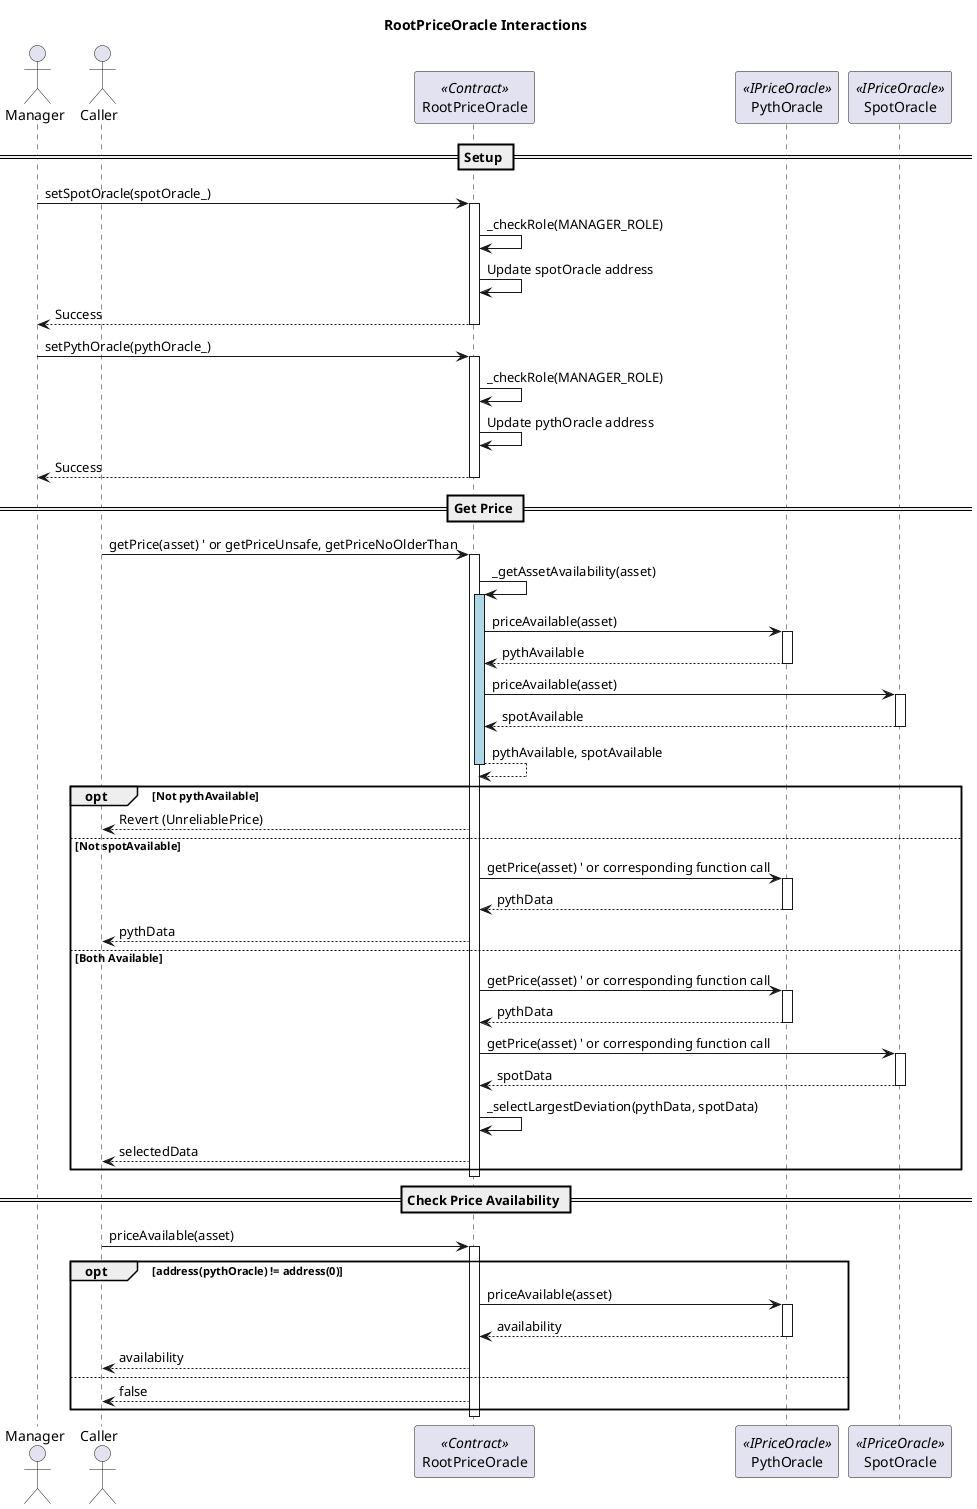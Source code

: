 @startuml RootPriceOracle_Sequence
title RootPriceOracle Interactions

actor Manager
actor Caller
participant RootPriceOracle <<Contract>>
participant PythOracle <<IPriceOracle>>
participant SpotOracle <<IPriceOracle>>

== Setup ==
Manager -> RootPriceOracle: setSpotOracle(spotOracle_)
activate RootPriceOracle
RootPriceOracle -> RootPriceOracle: _checkRole(MANAGER_ROLE)
RootPriceOracle -> RootPriceOracle: Update spotOracle address
RootPriceOracle --> Manager: Success
deactivate RootPriceOracle

Manager -> RootPriceOracle: setPythOracle(pythOracle_)
activate RootPriceOracle
RootPriceOracle -> RootPriceOracle: _checkRole(MANAGER_ROLE)
RootPriceOracle -> RootPriceOracle: Update pythOracle address
RootPriceOracle --> Manager: Success
deactivate RootPriceOracle

== Get Price ==
Caller -> RootPriceOracle: getPrice(asset) ' or getPriceUnsafe, getPriceNoOlderThan
activate RootPriceOracle

RootPriceOracle -> RootPriceOracle: _getAssetAvailability(asset)
activate RootPriceOracle #LightBlue
 RootPriceOracle -> PythOracle: priceAvailable(asset)
 activate PythOracle
 PythOracle --> RootPriceOracle: pythAvailable
 deactivate PythOracle
 RootPriceOracle -> SpotOracle: priceAvailable(asset)
 activate SpotOracle
 SpotOracle --> RootPriceOracle: spotAvailable
 deactivate SpotOracle
RootPriceOracle --> RootPriceOracle: pythAvailable, spotAvailable
deactivate RootPriceOracle #LightBlue

opt Not pythAvailable
 RootPriceOracle --> Caller: Revert (UnreliablePrice)
else Not spotAvailable
 RootPriceOracle -> PythOracle: getPrice(asset) ' or corresponding function call
 activate PythOracle
 PythOracle --> RootPriceOracle: pythData
 deactivate PythOracle
 RootPriceOracle --> Caller: pythData
else Both Available
 RootPriceOracle -> PythOracle: getPrice(asset) ' or corresponding function call
 activate PythOracle
 PythOracle --> RootPriceOracle: pythData
 deactivate PythOracle
 RootPriceOracle -> SpotOracle: getPrice(asset) ' or corresponding function call
 activate SpotOracle
 SpotOracle --> RootPriceOracle: spotData
 deactivate SpotOracle
 RootPriceOracle -> RootPriceOracle: _selectLargestDeviation(pythData, spotData)
 RootPriceOracle --> Caller: selectedData
end

deactivate RootPriceOracle

== Check Price Availability ==
Caller -> RootPriceOracle: priceAvailable(asset)
activate RootPriceOracle
opt address(pythOracle) != address(0)
 RootPriceOracle -> PythOracle: priceAvailable(asset)
 activate PythOracle
 PythOracle --> RootPriceOracle: availability
 deactivate PythOracle
 RootPriceOracle --> Caller: availability
else
 RootPriceOracle --> Caller: false
end
deactivate RootPriceOracle

@enduml 